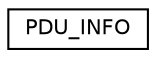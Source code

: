digraph "Graphical Class Hierarchy"
{
  edge [fontname="Helvetica",fontsize="10",labelfontname="Helvetica",labelfontsize="10"];
  node [fontname="Helvetica",fontsize="10",shape=record];
  rankdir="LR";
  Node1 [label="PDU_INFO",height=0.2,width=0.4,color="black", fillcolor="white", style="filled",URL="$struct_p_d_u___i_n_f_o.html"];
}
